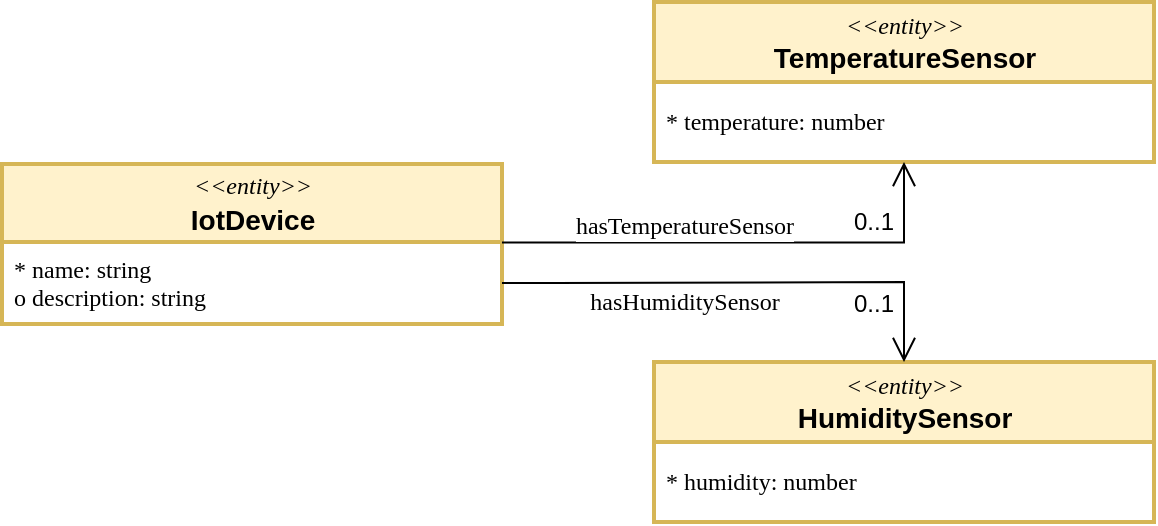 <mxfile version="24.5.1" type="device" pages="3">
  <diagram name="schema" id="-U8rRpyTSq4u7GKG51dM">
    <mxGraphModel dx="1026" dy="772" grid="1" gridSize="10" guides="1" tooltips="1" connect="1" arrows="1" fold="1" page="1" pageScale="1" pageWidth="827" pageHeight="1169" math="0" shadow="0">
      <root>
        <mxCell id="0" />
        <mxCell id="1" parent="0" />
        <mxCell id="voWmRa2pXaKrDhGQnHco-1" value="&lt;font face=&quot;Tahoma&quot;&gt;&lt;i style=&quot;&quot;&gt;&lt;font style=&quot;font-size: 12px;&quot;&gt;&amp;lt;&amp;lt;entity&amp;gt;&amp;gt;&lt;/font&gt;&lt;/i&gt;&lt;br&gt;&lt;/font&gt;&lt;b&gt;IotDevice&lt;/b&gt;" style="swimlane;childLayout=stackLayout;horizontal=1;startSize=39;horizontalStack=0;rounded=0;fontSize=14;fontStyle=0;strokeWidth=2;resizeParent=0;resizeLast=1;shadow=0;dashed=0;align=center;fillColor=#fff2cc;strokeColor=#d6b656;arcSize=19;spacingBottom=2;html=1;" parent="1" vertex="1">
          <mxGeometry x="164" y="311" width="250" height="80" as="geometry" />
        </mxCell>
        <mxCell id="voWmRa2pXaKrDhGQnHco-2" value="&lt;div style=&quot;&quot;&gt;&lt;span style=&quot;&quot;&gt;* name: string&lt;/span&gt;&lt;/div&gt;&lt;div style=&quot;text-align: center;&quot;&gt;&lt;span style=&quot;background-color: rgb(255, 255, 255); text-align: left;&quot;&gt;o&lt;/span&gt;&lt;span style=&quot;background-color: rgb(255, 255, 255); text-align: left;&quot;&gt;&amp;nbsp;&lt;/span&gt;&lt;span style=&quot;text-align: left;&quot;&gt;description: string&lt;/span&gt;&lt;br&gt;&lt;/div&gt;" style="align=left;strokeColor=none;fillColor=none;spacingLeft=4;fontSize=12;verticalAlign=top;resizable=0;rotatable=0;part=1;html=1;fontFamily=Verdana;" parent="voWmRa2pXaKrDhGQnHco-1" vertex="1">
          <mxGeometry y="39" width="250" height="41" as="geometry" />
        </mxCell>
        <mxCell id="voWmRa2pXaKrDhGQnHco-3" value="&lt;font style=&quot;font-size: 12px;&quot; face=&quot;Tahoma&quot;&gt;&amp;lt;&amp;lt;entity&amp;gt;&amp;gt;&lt;/font&gt;&lt;br&gt;&lt;span style=&quot;font-style: normal;&quot;&gt;&lt;b&gt;TemperatureSensor&lt;/b&gt;&lt;/span&gt;" style="swimlane;childLayout=stackLayout;horizontal=1;startSize=40;horizontalStack=0;rounded=0;fontSize=14;fontStyle=2;strokeWidth=2;resizeParent=0;resizeLast=1;shadow=0;dashed=0;align=center;fillColor=#fff2cc;strokeColor=#d6b656;spacingBottom=2;arcSize=19;fixDash=0;autosize=1;container=1;backgroundOutline=0;enumerate=0;noLabel=0;html=1;" parent="1" vertex="1">
          <mxGeometry x="490" y="230" width="250" height="80" as="geometry" />
        </mxCell>
        <mxCell id="voWmRa2pXaKrDhGQnHco-5" value="* temperature: number" style="align=left;strokeColor=none;fillColor=none;spacingLeft=4;fontSize=12;verticalAlign=middle;resizable=0;rotatable=0;part=1;spacingBottom=0;html=1;fontFamily=Verdana;spacing=2;horizontal=1;autosize=1;resizeWidth=0;resizeHeight=0;" parent="voWmRa2pXaKrDhGQnHco-3" vertex="1">
          <mxGeometry y="40" width="250" height="40" as="geometry" />
        </mxCell>
        <mxCell id="voWmRa2pXaKrDhGQnHco-6" value="&lt;font style=&quot;font-size: 12px;&quot; face=&quot;Tahoma&quot;&gt;&amp;lt;&amp;lt;entity&amp;gt;&amp;gt;&lt;/font&gt;&lt;br&gt;&lt;span style=&quot;font-style: normal;&quot;&gt;&lt;b&gt;HumiditySensor&lt;/b&gt;&lt;/span&gt;" style="swimlane;childLayout=stackLayout;horizontal=1;startSize=40;horizontalStack=0;rounded=0;fontSize=14;fontStyle=2;strokeWidth=2;resizeParent=0;resizeLast=1;shadow=0;dashed=0;align=center;fillColor=#fff2cc;strokeColor=#d6b656;spacingBottom=2;arcSize=19;fixDash=0;autosize=1;container=1;backgroundOutline=0;enumerate=0;noLabel=0;html=1;" parent="1" vertex="1">
          <mxGeometry x="490" y="410" width="250" height="80" as="geometry" />
        </mxCell>
        <mxCell id="voWmRa2pXaKrDhGQnHco-7" value="* humidity: number" style="align=left;strokeColor=none;fillColor=none;spacingLeft=4;fontSize=12;verticalAlign=middle;resizable=0;rotatable=0;part=1;spacingBottom=0;html=1;fontFamily=Verdana;spacing=2;horizontal=1;autosize=1;resizeWidth=0;resizeHeight=0;" parent="voWmRa2pXaKrDhGQnHco-6" vertex="1">
          <mxGeometry y="40" width="250" height="40" as="geometry" />
        </mxCell>
        <mxCell id="voWmRa2pXaKrDhGQnHco-11" style="edgeStyle=orthogonalEdgeStyle;rounded=0;orthogonalLoop=1;jettySize=auto;html=1;exitX=1;exitY=0.25;exitDx=0;exitDy=0;endArrow=open;endFill=0;startSize=4;endSize=10;entryX=0.5;entryY=1;entryDx=0;entryDy=0;" parent="1" target="voWmRa2pXaKrDhGQnHco-5" edge="1">
          <mxGeometry relative="1" as="geometry">
            <Array as="points">
              <mxPoint x="615" y="350" />
            </Array>
            <mxPoint x="414" y="350.25" as="sourcePoint" />
            <mxPoint x="680" y="340" as="targetPoint" />
          </mxGeometry>
        </mxCell>
        <mxCell id="voWmRa2pXaKrDhGQnHco-12" value="&lt;font face=&quot;Verdana&quot; style=&quot;font-size: 12px;&quot;&gt;hasTemperatureSensor&lt;/font&gt;" style="edgeLabel;html=1;align=center;verticalAlign=middle;resizable=0;points=[];" parent="voWmRa2pXaKrDhGQnHco-11" vertex="1" connectable="0">
          <mxGeometry x="0.011" y="1" relative="1" as="geometry">
            <mxPoint x="-31" y="-8" as="offset" />
          </mxGeometry>
        </mxCell>
        <mxCell id="_L3FRz4O-gy1xlna3gWk-2" value="0..1" style="text;html=1;strokeColor=none;fillColor=none;align=center;verticalAlign=middle;whiteSpace=wrap;rounded=0;" parent="1" vertex="1">
          <mxGeometry x="590" y="330" width="20" height="20" as="geometry" />
        </mxCell>
        <mxCell id="2XwcXqHBjYcnXfQJ1GjY-1" style="edgeStyle=orthogonalEdgeStyle;rounded=0;orthogonalLoop=1;jettySize=auto;html=1;exitX=1;exitY=0.5;exitDx=0;exitDy=0;entryX=0.5;entryY=0;entryDx=0;entryDy=0;endArrow=open;endFill=0;startSize=4;endSize=10;" edge="1" parent="1" source="voWmRa2pXaKrDhGQnHco-2" target="voWmRa2pXaKrDhGQnHco-6">
          <mxGeometry relative="1" as="geometry">
            <Array as="points">
              <mxPoint x="440" y="371" />
              <mxPoint x="615" y="370" />
            </Array>
            <mxPoint x="414" y="360.25" as="sourcePoint" />
            <mxPoint x="615" y="310" as="targetPoint" />
          </mxGeometry>
        </mxCell>
        <mxCell id="2XwcXqHBjYcnXfQJ1GjY-2" value="&lt;font face=&quot;Verdana&quot; style=&quot;font-size: 12px;&quot;&gt;hasHumiditySensor&lt;/font&gt;" style="edgeLabel;html=1;align=center;verticalAlign=middle;resizable=0;points=[];" vertex="1" connectable="0" parent="2XwcXqHBjYcnXfQJ1GjY-1">
          <mxGeometry x="0.011" y="1" relative="1" as="geometry">
            <mxPoint x="-31" y="11" as="offset" />
          </mxGeometry>
        </mxCell>
        <mxCell id="2XwcXqHBjYcnXfQJ1GjY-3" value="0..1" style="text;html=1;strokeColor=none;fillColor=none;align=center;verticalAlign=middle;whiteSpace=wrap;rounded=0;" vertex="1" parent="1">
          <mxGeometry x="590" y="371" width="20" height="20" as="geometry" />
        </mxCell>
      </root>
    </mxGraphModel>
  </diagram>
  <diagram id="lVq_1g_pCwZ7buvHjpqm" name="instance">
    <mxGraphModel dx="1026" dy="772" grid="1" gridSize="10" guides="1" tooltips="1" connect="1" arrows="1" fold="1" page="1" pageScale="1" pageWidth="827" pageHeight="1169" math="0" shadow="0">
      <root>
        <mxCell id="0" />
        <mxCell id="1" parent="0" />
        <mxCell id="Z3KZdV1z-FpotFy621Re-1" value="&lt;i style=&quot;&quot;&gt;&lt;font face=&quot;Verdana&quot;&gt;urn:ngsi-ld:IotDevice:1&lt;/font&gt;&lt;/i&gt;" style="swimlane;childLayout=stackLayout;horizontal=1;startSize=39;horizontalStack=0;rounded=0;fontSize=14;fontStyle=0;strokeWidth=2;resizeParent=0;resizeLast=1;shadow=0;dashed=0;align=center;fillColor=#fff2cc;strokeColor=#d6b656;arcSize=19;spacingBottom=2;html=1;" parent="1" vertex="1">
          <mxGeometry x="164" y="311" width="250" height="80" as="geometry" />
        </mxCell>
        <mxCell id="Z3KZdV1z-FpotFy621Re-2" value="name = &quot;IotSensors&quot;&lt;br&gt;description = &quot;IoT device with sensors.&lt;span style=&quot;background-color: initial;&quot;&gt;&quot;&lt;/span&gt;" style="align=left;strokeColor=none;fillColor=none;spacingLeft=4;fontSize=12;verticalAlign=top;resizable=0;rotatable=0;part=1;html=1;fontFamily=Verdana;" parent="Z3KZdV1z-FpotFy621Re-1" vertex="1">
          <mxGeometry y="39" width="250" height="41" as="geometry" />
        </mxCell>
        <mxCell id="Z3KZdV1z-FpotFy621Re-3" value="&lt;i style=&quot;border-color: var(--border-color);&quot;&gt;&lt;font face=&quot;Verdana&quot;&gt;urn:ngsi-ld:TemperatureSensor:1&lt;/font&gt;&lt;/i&gt;" style="swimlane;childLayout=stackLayout;horizontal=1;startSize=38;horizontalStack=0;rounded=0;fontSize=14;fontStyle=2;strokeWidth=2;resizeParent=0;resizeLast=1;shadow=0;dashed=0;align=center;fillColor=#fff2cc;strokeColor=#d6b656;spacingBottom=2;arcSize=19;fixDash=0;autosize=1;container=1;backgroundOutline=0;enumerate=0;noLabel=0;html=1;" parent="1" vertex="1">
          <mxGeometry x="490" y="230" width="280" height="80" as="geometry" />
        </mxCell>
        <mxCell id="Z3KZdV1z-FpotFy621Re-4" value="temperature =&amp;nbsp;27.9 (unitCode = &quot;CEL&quot;)" style="align=left;strokeColor=none;fillColor=none;spacingLeft=4;fontSize=12;verticalAlign=middle;resizable=0;rotatable=0;part=1;spacingBottom=0;html=1;fontFamily=Verdana;spacing=2;horizontal=1;autosize=1;resizeWidth=0;resizeHeight=0;" parent="Z3KZdV1z-FpotFy621Re-3" vertex="1">
          <mxGeometry y="38" width="280" height="42" as="geometry" />
        </mxCell>
        <mxCell id="Z3KZdV1z-FpotFy621Re-5" value="&lt;i style=&quot;border-color: var(--border-color);&quot;&gt;&lt;font face=&quot;Verdana&quot;&gt;urn:ngsi-ld:HumiditySensor:1&lt;/font&gt;&lt;/i&gt;" style="swimlane;childLayout=stackLayout;horizontal=1;startSize=38;horizontalStack=0;rounded=0;fontSize=14;fontStyle=2;strokeWidth=2;resizeParent=0;resizeLast=1;shadow=0;dashed=0;align=center;fillColor=#fff2cc;strokeColor=#d6b656;spacingBottom=2;arcSize=19;fixDash=0;autosize=1;container=1;backgroundOutline=0;enumerate=0;noLabel=0;html=1;" parent="1" vertex="1">
          <mxGeometry x="490" y="410" width="280" height="80" as="geometry" />
        </mxCell>
        <mxCell id="Z3KZdV1z-FpotFy621Re-6" value="humidity = 30.8 (unitCode = &quot;P1&quot;)" style="align=left;strokeColor=none;fillColor=none;spacingLeft=4;fontSize=12;verticalAlign=middle;resizable=0;rotatable=0;part=1;spacingBottom=0;html=1;fontFamily=Verdana;spacing=2;horizontal=1;autosize=1;resizeWidth=0;resizeHeight=0;" parent="Z3KZdV1z-FpotFy621Re-5" vertex="1">
          <mxGeometry y="38" width="280" height="42" as="geometry" />
        </mxCell>
        <mxCell id="g-3uxg9Th7rqJy24eFKI-1" style="edgeStyle=orthogonalEdgeStyle;rounded=0;orthogonalLoop=1;jettySize=auto;html=1;exitX=1;exitY=0.25;exitDx=0;exitDy=0;endArrow=open;endFill=0;startSize=4;endSize=10;entryX=0.5;entryY=1;entryDx=0;entryDy=0;" edge="1" parent="1" target="Z3KZdV1z-FpotFy621Re-4">
          <mxGeometry relative="1" as="geometry">
            <Array as="points">
              <mxPoint x="630" y="350" />
            </Array>
            <mxPoint x="414" y="350.25" as="sourcePoint" />
            <mxPoint x="615" y="310" as="targetPoint" />
          </mxGeometry>
        </mxCell>
        <mxCell id="g-3uxg9Th7rqJy24eFKI-2" value="&lt;font face=&quot;Verdana&quot; style=&quot;font-size: 12px;&quot;&gt;hasTemperatureSensor&lt;/font&gt;" style="edgeLabel;html=1;align=center;verticalAlign=middle;resizable=0;points=[];" vertex="1" connectable="0" parent="g-3uxg9Th7rqJy24eFKI-1">
          <mxGeometry x="0.011" y="1" relative="1" as="geometry">
            <mxPoint x="-31" y="-8" as="offset" />
          </mxGeometry>
        </mxCell>
        <mxCell id="g-3uxg9Th7rqJy24eFKI-3" style="edgeStyle=orthogonalEdgeStyle;rounded=0;orthogonalLoop=1;jettySize=auto;html=1;endArrow=open;endFill=0;startSize=4;endSize=10;exitX=1;exitY=0.5;exitDx=0;exitDy=0;entryX=0.5;entryY=0;entryDx=0;entryDy=0;" edge="1" parent="1" source="Z3KZdV1z-FpotFy621Re-2" target="Z3KZdV1z-FpotFy621Re-5">
          <mxGeometry relative="1" as="geometry">
            <Array as="points">
              <mxPoint x="630" y="371" />
            </Array>
            <mxPoint x="414" y="373" as="sourcePoint" />
            <mxPoint x="630" y="400" as="targetPoint" />
          </mxGeometry>
        </mxCell>
        <mxCell id="g-3uxg9Th7rqJy24eFKI-4" value="&lt;font face=&quot;Verdana&quot; style=&quot;font-size: 12px;&quot;&gt;hasHumiditySensor&lt;/font&gt;" style="edgeLabel;html=1;align=center;verticalAlign=middle;resizable=0;points=[];" vertex="1" connectable="0" parent="g-3uxg9Th7rqJy24eFKI-3">
          <mxGeometry x="0.011" y="1" relative="1" as="geometry">
            <mxPoint x="-31" y="11" as="offset" />
          </mxGeometry>
        </mxCell>
      </root>
    </mxGraphModel>
  </diagram>
  <diagram id="VATVxcf5pBBIKGu1CdlZ" name="template">
    <mxGraphModel dx="1026" dy="673" grid="1" gridSize="10" guides="1" tooltips="1" connect="1" arrows="1" fold="1" page="1" pageScale="1" pageWidth="827" pageHeight="1169" math="0" shadow="0">
      <root>
        <mxCell id="0" />
        <mxCell id="1" parent="0" />
        <mxCell id="Thz1xflSVt80dF4fFvF_-1" value="&lt;font style=&quot;font-size: 12px;&quot; face=&quot;Tahoma&quot;&gt;&amp;lt;&amp;lt;entity&amp;gt;&amp;gt;&lt;/font&gt;&lt;br&gt;&lt;span style=&quot;font-style: normal;&quot;&gt;&lt;b&gt;TemperatureSensor&lt;/b&gt;&lt;/span&gt;" style="swimlane;childLayout=stackLayout;horizontal=1;startSize=40;horizontalStack=0;rounded=0;fontSize=14;fontStyle=2;strokeWidth=2;resizeParent=0;resizeLast=1;shadow=0;dashed=0;align=center;fillColor=#fff2cc;strokeColor=#d6b656;spacingBottom=2;arcSize=19;fixDash=0;autosize=1;container=1;backgroundOutline=0;enumerate=0;noLabel=0;html=1;" parent="1" vertex="1">
          <mxGeometry x="490" y="230" width="250" height="90" as="geometry" />
        </mxCell>
        <mxCell id="Thz1xflSVt80dF4fFvF_-2" value="&lt;div&gt;id: string&lt;/div&gt;&lt;div&gt;type: string&lt;/div&gt;temperature: number" style="align=left;strokeColor=none;fillColor=none;spacingLeft=4;fontSize=12;verticalAlign=middle;resizable=0;rotatable=0;part=1;spacingBottom=0;html=1;fontFamily=Verdana;spacing=2;horizontal=1;autosize=1;resizeWidth=0;resizeHeight=0;" parent="Thz1xflSVt80dF4fFvF_-1" vertex="1">
          <mxGeometry y="40" width="250" height="50" as="geometry" />
        </mxCell>
        <mxCell id="BE07hbsR4qMTSLGMZQtN-1" value="&lt;font style=&quot;font-size: 12px;&quot; face=&quot;Tahoma&quot;&gt;&amp;lt;&amp;lt;entity&amp;gt;&amp;gt;&lt;/font&gt;&lt;br&gt;&lt;span style=&quot;font-style: normal;&quot;&gt;&lt;b&gt;TemperatureSensor&lt;/b&gt;&lt;/span&gt;" style="swimlane;childLayout=stackLayout;horizontal=1;startSize=40;horizontalStack=0;rounded=0;fontSize=14;fontStyle=2;strokeWidth=2;resizeParent=0;resizeLast=1;shadow=0;dashed=0;align=center;fillColor=#fff2cc;strokeColor=#d6b656;spacingBottom=2;arcSize=19;fixDash=0;autosize=1;container=1;backgroundOutline=0;enumerate=0;noLabel=0;html=1;" parent="1" vertex="1">
          <mxGeometry x="475" y="390" width="280" height="100" as="geometry" />
        </mxCell>
        <mxCell id="BE07hbsR4qMTSLGMZQtN-2" value="&lt;div style=&quot;&quot;&gt;&lt;font style=&quot;font-size: 12px;&quot;&gt;id =&amp;nbsp;&lt;span style=&quot;background-color: initial; font-family: Helvetica; text-align: center;&quot;&gt;&quot;&lt;/span&gt;&lt;span style=&quot;background-color: initial; font-family: Helvetica; text-align: center; border-color: var(--border-color);&quot;&gt;&lt;font style=&quot;font-size: 12px;&quot; face=&quot;Verdana&quot;&gt;urn:ngsi-ld:TemperatureSensor:1&quot;&lt;/font&gt;&lt;/span&gt;&lt;/font&gt;&lt;/div&gt;&lt;div style=&quot;&quot;&gt;&lt;font style=&quot;font-size: 12px;&quot;&gt;&lt;span style=&quot;background-color: initial; font-family: Helvetica; text-align: center; border-color: var(--border-color);&quot;&gt;&lt;font style=&quot;font-size: 12px;&quot; face=&quot;Verdana&quot;&gt;type = &quot;TemperatureSensor&quot;&lt;/font&gt;&lt;/span&gt;&lt;/font&gt;&lt;/div&gt;temperature =&amp;nbsp;27.9 (unitCode = &quot;CEL&quot;)" style="align=left;strokeColor=none;fillColor=none;spacingLeft=4;fontSize=12;verticalAlign=middle;resizable=0;rotatable=0;part=1;spacingBottom=0;html=1;fontFamily=Verdana;spacing=2;horizontal=1;autosize=1;resizeWidth=0;resizeHeight=0;" parent="BE07hbsR4qMTSLGMZQtN-1" vertex="1">
          <mxGeometry y="40" width="280" height="60" as="geometry" />
        </mxCell>
      </root>
    </mxGraphModel>
  </diagram>
</mxfile>
